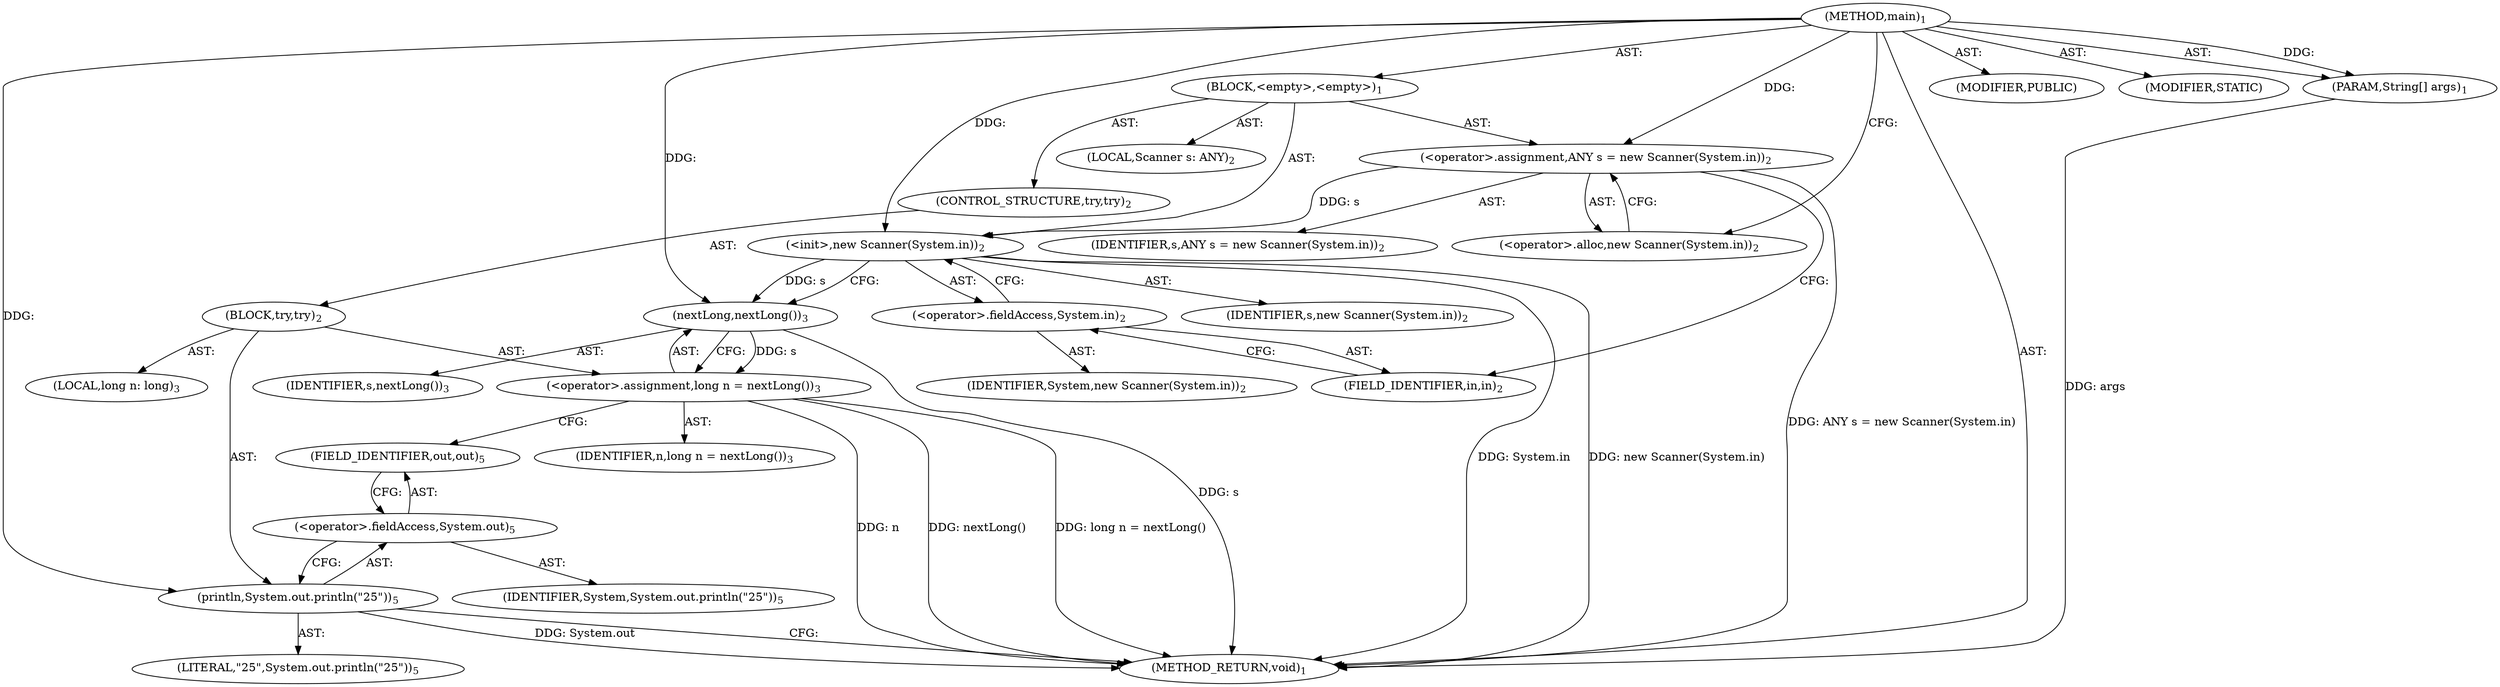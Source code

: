 digraph "main" {  
"19" [label = <(METHOD,main)<SUB>1</SUB>> ]
"20" [label = <(PARAM,String[] args)<SUB>1</SUB>> ]
"21" [label = <(BLOCK,&lt;empty&gt;,&lt;empty&gt;)<SUB>1</SUB>> ]
"4" [label = <(LOCAL,Scanner s: ANY)<SUB>2</SUB>> ]
"22" [label = <(&lt;operator&gt;.assignment,ANY s = new Scanner(System.in))<SUB>2</SUB>> ]
"23" [label = <(IDENTIFIER,s,ANY s = new Scanner(System.in))<SUB>2</SUB>> ]
"24" [label = <(&lt;operator&gt;.alloc,new Scanner(System.in))<SUB>2</SUB>> ]
"25" [label = <(&lt;init&gt;,new Scanner(System.in))<SUB>2</SUB>> ]
"3" [label = <(IDENTIFIER,s,new Scanner(System.in))<SUB>2</SUB>> ]
"26" [label = <(&lt;operator&gt;.fieldAccess,System.in)<SUB>2</SUB>> ]
"27" [label = <(IDENTIFIER,System,new Scanner(System.in))<SUB>2</SUB>> ]
"28" [label = <(FIELD_IDENTIFIER,in,in)<SUB>2</SUB>> ]
"29" [label = <(CONTROL_STRUCTURE,try,try)<SUB>2</SUB>> ]
"30" [label = <(BLOCK,try,try)<SUB>2</SUB>> ]
"31" [label = <(LOCAL,long n: long)<SUB>3</SUB>> ]
"32" [label = <(&lt;operator&gt;.assignment,long n = nextLong())<SUB>3</SUB>> ]
"33" [label = <(IDENTIFIER,n,long n = nextLong())<SUB>3</SUB>> ]
"34" [label = <(nextLong,nextLong())<SUB>3</SUB>> ]
"35" [label = <(IDENTIFIER,s,nextLong())<SUB>3</SUB>> ]
"36" [label = <(println,System.out.println(&quot;25&quot;))<SUB>5</SUB>> ]
"37" [label = <(&lt;operator&gt;.fieldAccess,System.out)<SUB>5</SUB>> ]
"38" [label = <(IDENTIFIER,System,System.out.println(&quot;25&quot;))<SUB>5</SUB>> ]
"39" [label = <(FIELD_IDENTIFIER,out,out)<SUB>5</SUB>> ]
"40" [label = <(LITERAL,&quot;25&quot;,System.out.println(&quot;25&quot;))<SUB>5</SUB>> ]
"41" [label = <(MODIFIER,PUBLIC)> ]
"42" [label = <(MODIFIER,STATIC)> ]
"43" [label = <(METHOD_RETURN,void)<SUB>1</SUB>> ]
  "19" -> "20"  [ label = "AST: "] 
  "19" -> "21"  [ label = "AST: "] 
  "19" -> "41"  [ label = "AST: "] 
  "19" -> "42"  [ label = "AST: "] 
  "19" -> "43"  [ label = "AST: "] 
  "21" -> "4"  [ label = "AST: "] 
  "21" -> "22"  [ label = "AST: "] 
  "21" -> "25"  [ label = "AST: "] 
  "21" -> "29"  [ label = "AST: "] 
  "22" -> "23"  [ label = "AST: "] 
  "22" -> "24"  [ label = "AST: "] 
  "25" -> "3"  [ label = "AST: "] 
  "25" -> "26"  [ label = "AST: "] 
  "26" -> "27"  [ label = "AST: "] 
  "26" -> "28"  [ label = "AST: "] 
  "29" -> "30"  [ label = "AST: "] 
  "30" -> "31"  [ label = "AST: "] 
  "30" -> "32"  [ label = "AST: "] 
  "30" -> "36"  [ label = "AST: "] 
  "32" -> "33"  [ label = "AST: "] 
  "32" -> "34"  [ label = "AST: "] 
  "34" -> "35"  [ label = "AST: "] 
  "36" -> "37"  [ label = "AST: "] 
  "36" -> "40"  [ label = "AST: "] 
  "37" -> "38"  [ label = "AST: "] 
  "37" -> "39"  [ label = "AST: "] 
  "22" -> "28"  [ label = "CFG: "] 
  "25" -> "34"  [ label = "CFG: "] 
  "24" -> "22"  [ label = "CFG: "] 
  "26" -> "25"  [ label = "CFG: "] 
  "28" -> "26"  [ label = "CFG: "] 
  "32" -> "39"  [ label = "CFG: "] 
  "36" -> "43"  [ label = "CFG: "] 
  "34" -> "32"  [ label = "CFG: "] 
  "37" -> "36"  [ label = "CFG: "] 
  "39" -> "37"  [ label = "CFG: "] 
  "19" -> "24"  [ label = "CFG: "] 
  "20" -> "43"  [ label = "DDG: args"] 
  "22" -> "43"  [ label = "DDG: ANY s = new Scanner(System.in)"] 
  "25" -> "43"  [ label = "DDG: System.in"] 
  "25" -> "43"  [ label = "DDG: new Scanner(System.in)"] 
  "32" -> "43"  [ label = "DDG: n"] 
  "34" -> "43"  [ label = "DDG: s"] 
  "32" -> "43"  [ label = "DDG: nextLong()"] 
  "32" -> "43"  [ label = "DDG: long n = nextLong()"] 
  "36" -> "43"  [ label = "DDG: System.out"] 
  "19" -> "20"  [ label = "DDG: "] 
  "19" -> "22"  [ label = "DDG: "] 
  "22" -> "25"  [ label = "DDG: s"] 
  "19" -> "25"  [ label = "DDG: "] 
  "34" -> "32"  [ label = "DDG: s"] 
  "19" -> "36"  [ label = "DDG: "] 
  "25" -> "34"  [ label = "DDG: s"] 
  "19" -> "34"  [ label = "DDG: "] 
}
